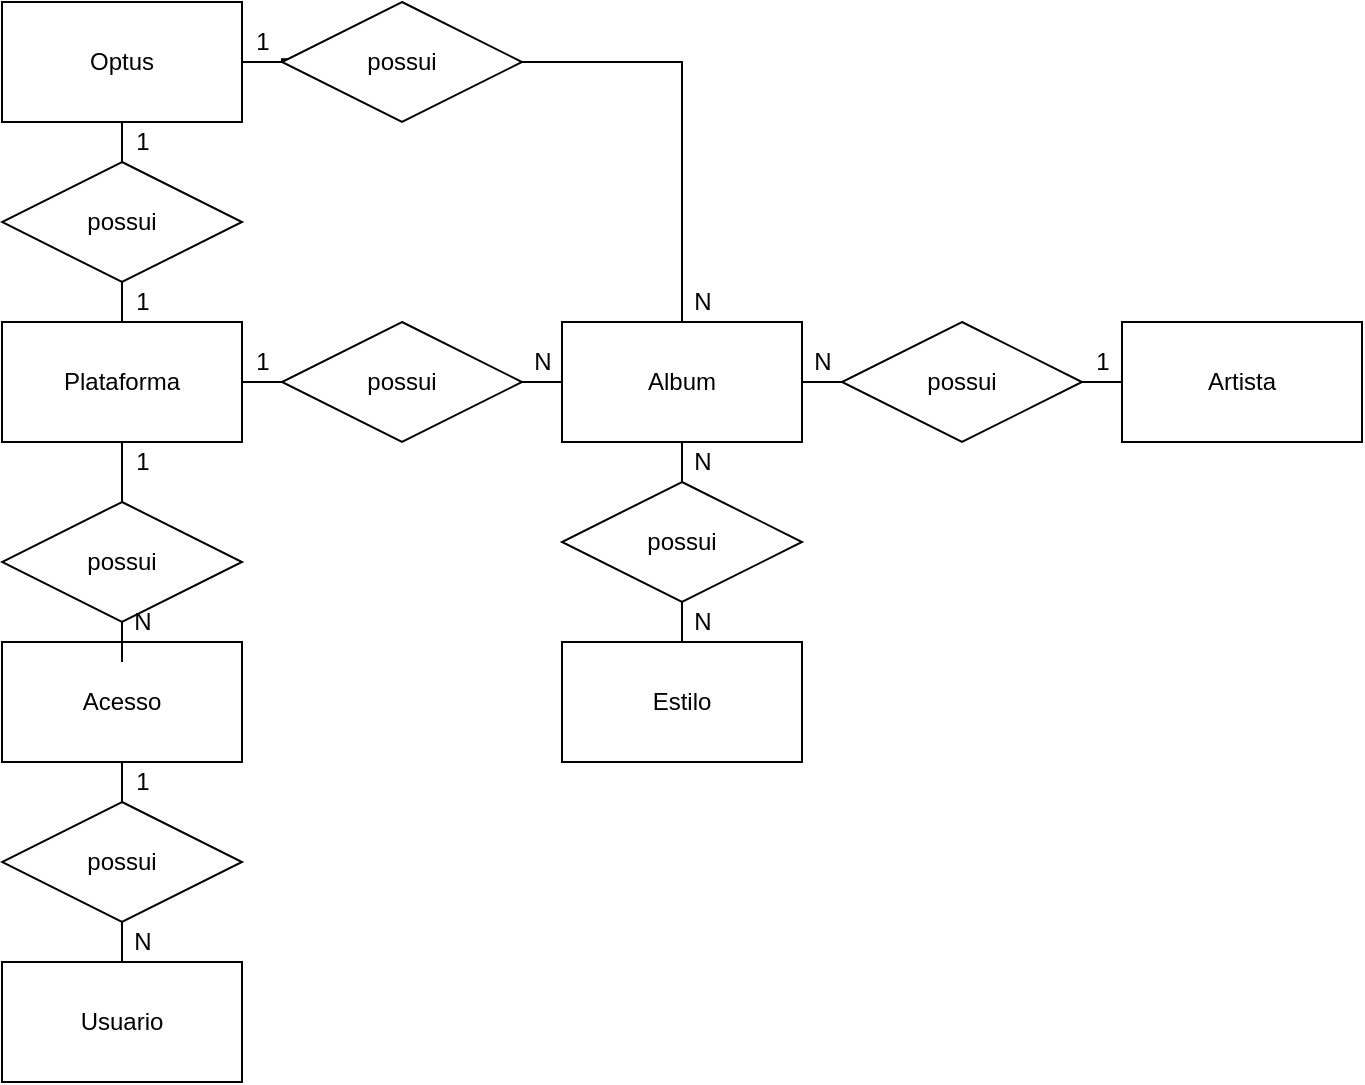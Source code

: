 <mxfile version="14.9.4" type="device"><diagram id="kybtJGs--HuHEd9-77lt" name="MER"><mxGraphModel dx="1185" dy="636" grid="1" gridSize="10" guides="1" tooltips="1" connect="1" arrows="1" fold="1" page="1" pageScale="1" pageWidth="827" pageHeight="1169" math="0" shadow="0"><root><mxCell id="0"/><mxCell id="1" parent="0"/><mxCell id="fK9CbsUoTnq6AJ7WF1QN-9" style="edgeStyle=orthogonalEdgeStyle;rounded=0;orthogonalLoop=1;jettySize=auto;html=1;endArrow=none;endFill=0;" edge="1" parent="1" source="fK9CbsUoTnq6AJ7WF1QN-1" target="fK9CbsUoTnq6AJ7WF1QN-8"><mxGeometry relative="1" as="geometry"/></mxCell><mxCell id="fK9CbsUoTnq6AJ7WF1QN-37" style="edgeStyle=orthogonalEdgeStyle;rounded=0;orthogonalLoop=1;jettySize=auto;html=1;entryX=0.068;entryY=0.476;entryDx=0;entryDy=0;entryPerimeter=0;endArrow=none;endFill=0;" edge="1" parent="1" source="fK9CbsUoTnq6AJ7WF1QN-1" target="fK9CbsUoTnq6AJ7WF1QN-35"><mxGeometry relative="1" as="geometry"/></mxCell><mxCell id="fK9CbsUoTnq6AJ7WF1QN-1" value="Optus" style="rounded=0;whiteSpace=wrap;html=1;" vertex="1" parent="1"><mxGeometry x="74" y="40" width="120" height="60" as="geometry"/></mxCell><mxCell id="fK9CbsUoTnq6AJ7WF1QN-2" value="Artista" style="rounded=0;whiteSpace=wrap;html=1;" vertex="1" parent="1"><mxGeometry x="634" y="200" width="120" height="60" as="geometry"/></mxCell><mxCell id="fK9CbsUoTnq6AJ7WF1QN-15" style="edgeStyle=orthogonalEdgeStyle;rounded=0;orthogonalLoop=1;jettySize=auto;html=1;endArrow=none;endFill=0;" edge="1" parent="1" source="fK9CbsUoTnq6AJ7WF1QN-3" target="fK9CbsUoTnq6AJ7WF1QN-14"><mxGeometry relative="1" as="geometry"/></mxCell><mxCell id="fK9CbsUoTnq6AJ7WF1QN-18" style="edgeStyle=orthogonalEdgeStyle;rounded=0;orthogonalLoop=1;jettySize=auto;html=1;endArrow=none;endFill=0;" edge="1" parent="1" source="fK9CbsUoTnq6AJ7WF1QN-3" target="fK9CbsUoTnq6AJ7WF1QN-17"><mxGeometry relative="1" as="geometry"/></mxCell><mxCell id="fK9CbsUoTnq6AJ7WF1QN-3" value="Album" style="rounded=0;whiteSpace=wrap;html=1;" vertex="1" parent="1"><mxGeometry x="354" y="200" width="120" height="60" as="geometry"/></mxCell><mxCell id="fK9CbsUoTnq6AJ7WF1QN-4" value="Estilo" style="rounded=0;whiteSpace=wrap;html=1;" vertex="1" parent="1"><mxGeometry x="354" y="360" width="120" height="60" as="geometry"/></mxCell><mxCell id="fK9CbsUoTnq6AJ7WF1QN-5" value="Usuario" style="rounded=0;whiteSpace=wrap;html=1;" vertex="1" parent="1"><mxGeometry x="74" y="520" width="120" height="60" as="geometry"/></mxCell><mxCell id="fK9CbsUoTnq6AJ7WF1QN-11" style="edgeStyle=orthogonalEdgeStyle;rounded=0;orthogonalLoop=1;jettySize=auto;html=1;endArrow=none;endFill=0;" edge="1" parent="1" source="fK9CbsUoTnq6AJ7WF1QN-6" target="fK9CbsUoTnq6AJ7WF1QN-3"><mxGeometry relative="1" as="geometry"/></mxCell><mxCell id="fK9CbsUoTnq6AJ7WF1QN-23" style="edgeStyle=orthogonalEdgeStyle;rounded=0;orthogonalLoop=1;jettySize=auto;html=1;endArrow=none;endFill=0;" edge="1" parent="1" source="fK9CbsUoTnq6AJ7WF1QN-6" target="fK9CbsUoTnq6AJ7WF1QN-21"><mxGeometry relative="1" as="geometry"/></mxCell><mxCell id="fK9CbsUoTnq6AJ7WF1QN-6" value="Plataforma" style="rounded=0;whiteSpace=wrap;html=1;" vertex="1" parent="1"><mxGeometry x="74" y="200" width="120" height="60" as="geometry"/></mxCell><mxCell id="fK9CbsUoTnq6AJ7WF1QN-10" style="edgeStyle=orthogonalEdgeStyle;rounded=0;orthogonalLoop=1;jettySize=auto;html=1;endArrow=none;endFill=0;" edge="1" parent="1" source="fK9CbsUoTnq6AJ7WF1QN-8" target="fK9CbsUoTnq6AJ7WF1QN-6"><mxGeometry relative="1" as="geometry"/></mxCell><mxCell id="fK9CbsUoTnq6AJ7WF1QN-8" value="possui" style="shape=rhombus;perimeter=rhombusPerimeter;whiteSpace=wrap;html=1;align=center;" vertex="1" parent="1"><mxGeometry x="74" y="120" width="120" height="60" as="geometry"/></mxCell><mxCell id="fK9CbsUoTnq6AJ7WF1QN-13" value="possui" style="shape=rhombus;perimeter=rhombusPerimeter;whiteSpace=wrap;html=1;align=center;" vertex="1" parent="1"><mxGeometry x="214" y="200" width="120" height="60" as="geometry"/></mxCell><mxCell id="fK9CbsUoTnq6AJ7WF1QN-16" style="edgeStyle=orthogonalEdgeStyle;rounded=0;orthogonalLoop=1;jettySize=auto;html=1;endArrow=none;endFill=0;" edge="1" parent="1" source="fK9CbsUoTnq6AJ7WF1QN-14" target="fK9CbsUoTnq6AJ7WF1QN-2"><mxGeometry relative="1" as="geometry"/></mxCell><mxCell id="fK9CbsUoTnq6AJ7WF1QN-14" value="possui" style="shape=rhombus;perimeter=rhombusPerimeter;whiteSpace=wrap;html=1;align=center;" vertex="1" parent="1"><mxGeometry x="494" y="200" width="120" height="60" as="geometry"/></mxCell><mxCell id="fK9CbsUoTnq6AJ7WF1QN-19" style="edgeStyle=orthogonalEdgeStyle;rounded=0;orthogonalLoop=1;jettySize=auto;html=1;endArrow=none;endFill=0;" edge="1" parent="1" source="fK9CbsUoTnq6AJ7WF1QN-17" target="fK9CbsUoTnq6AJ7WF1QN-4"><mxGeometry relative="1" as="geometry"/></mxCell><mxCell id="fK9CbsUoTnq6AJ7WF1QN-17" value="possui" style="shape=rhombus;perimeter=rhombusPerimeter;whiteSpace=wrap;html=1;align=center;" vertex="1" parent="1"><mxGeometry x="354" y="280" width="120" height="60" as="geometry"/></mxCell><mxCell id="fK9CbsUoTnq6AJ7WF1QN-25" style="edgeStyle=orthogonalEdgeStyle;rounded=0;orthogonalLoop=1;jettySize=auto;html=1;endArrow=none;endFill=0;" edge="1" parent="1" source="fK9CbsUoTnq6AJ7WF1QN-20" target="fK9CbsUoTnq6AJ7WF1QN-22"><mxGeometry relative="1" as="geometry"/></mxCell><mxCell id="fK9CbsUoTnq6AJ7WF1QN-20" value="Acesso" style="rounded=0;whiteSpace=wrap;html=1;" vertex="1" parent="1"><mxGeometry x="74" y="360" width="120" height="60" as="geometry"/></mxCell><mxCell id="fK9CbsUoTnq6AJ7WF1QN-24" style="edgeStyle=orthogonalEdgeStyle;rounded=0;orthogonalLoop=1;jettySize=auto;html=1;endArrow=none;endFill=0;" edge="1" parent="1" source="fK9CbsUoTnq6AJ7WF1QN-21" target="fK9CbsUoTnq6AJ7WF1QN-20"><mxGeometry relative="1" as="geometry"/></mxCell><mxCell id="fK9CbsUoTnq6AJ7WF1QN-21" value="possui" style="shape=rhombus;perimeter=rhombusPerimeter;whiteSpace=wrap;html=1;align=center;" vertex="1" parent="1"><mxGeometry x="74" y="290" width="120" height="60" as="geometry"/></mxCell><mxCell id="fK9CbsUoTnq6AJ7WF1QN-26" style="edgeStyle=orthogonalEdgeStyle;rounded=0;orthogonalLoop=1;jettySize=auto;html=1;endArrow=none;endFill=0;" edge="1" parent="1" source="fK9CbsUoTnq6AJ7WF1QN-22" target="fK9CbsUoTnq6AJ7WF1QN-5"><mxGeometry relative="1" as="geometry"/></mxCell><mxCell id="fK9CbsUoTnq6AJ7WF1QN-22" value="possui" style="shape=rhombus;perimeter=rhombusPerimeter;whiteSpace=wrap;html=1;align=center;" vertex="1" parent="1"><mxGeometry x="74" y="440" width="120" height="60" as="geometry"/></mxCell><mxCell id="fK9CbsUoTnq6AJ7WF1QN-27" value="N" style="text;html=1;align=center;verticalAlign=middle;resizable=0;points=[];autosize=1;strokeColor=none;" vertex="1" parent="1"><mxGeometry x="134" y="340" width="20" height="20" as="geometry"/></mxCell><mxCell id="fK9CbsUoTnq6AJ7WF1QN-28" value="&lt;div&gt;1&lt;/div&gt;" style="text;html=1;align=center;verticalAlign=middle;resizable=0;points=[];autosize=1;strokeColor=none;" vertex="1" parent="1"><mxGeometry x="134" y="100" width="20" height="20" as="geometry"/></mxCell><mxCell id="fK9CbsUoTnq6AJ7WF1QN-29" value="&lt;div&gt;1&lt;/div&gt;" style="text;html=1;align=center;verticalAlign=middle;resizable=0;points=[];autosize=1;strokeColor=none;" vertex="1" parent="1"><mxGeometry x="134" y="180" width="20" height="20" as="geometry"/></mxCell><mxCell id="fK9CbsUoTnq6AJ7WF1QN-30" value="&lt;div&gt;1&lt;/div&gt;" style="text;html=1;align=center;verticalAlign=middle;resizable=0;points=[];autosize=1;strokeColor=none;" vertex="1" parent="1"><mxGeometry x="134" y="420" width="20" height="20" as="geometry"/></mxCell><mxCell id="fK9CbsUoTnq6AJ7WF1QN-31" value="&lt;div&gt;1&lt;/div&gt;" style="text;html=1;align=center;verticalAlign=middle;resizable=0;points=[];autosize=1;strokeColor=none;" vertex="1" parent="1"><mxGeometry x="134" y="260" width="20" height="20" as="geometry"/></mxCell><mxCell id="fK9CbsUoTnq6AJ7WF1QN-32" value="N" style="text;html=1;align=center;verticalAlign=middle;resizable=0;points=[];autosize=1;strokeColor=none;" vertex="1" parent="1"><mxGeometry x="134" y="500" width="20" height="20" as="geometry"/></mxCell><mxCell id="fK9CbsUoTnq6AJ7WF1QN-33" value="&lt;div&gt;1&lt;/div&gt;" style="text;html=1;align=center;verticalAlign=middle;resizable=0;points=[];autosize=1;strokeColor=none;" vertex="1" parent="1"><mxGeometry x="194" y="210" width="20" height="20" as="geometry"/></mxCell><mxCell id="fK9CbsUoTnq6AJ7WF1QN-34" value="N" style="text;html=1;align=center;verticalAlign=middle;resizable=0;points=[];autosize=1;strokeColor=none;" vertex="1" parent="1"><mxGeometry x="334" y="210" width="20" height="20" as="geometry"/></mxCell><mxCell id="fK9CbsUoTnq6AJ7WF1QN-38" style="edgeStyle=orthogonalEdgeStyle;rounded=0;orthogonalLoop=1;jettySize=auto;html=1;endArrow=none;endFill=0;" edge="1" parent="1" source="fK9CbsUoTnq6AJ7WF1QN-35" target="fK9CbsUoTnq6AJ7WF1QN-3"><mxGeometry relative="1" as="geometry"/></mxCell><mxCell id="fK9CbsUoTnq6AJ7WF1QN-35" value="possui" style="shape=rhombus;perimeter=rhombusPerimeter;whiteSpace=wrap;html=1;align=center;" vertex="1" parent="1"><mxGeometry x="214" y="40" width="120" height="60" as="geometry"/></mxCell><mxCell id="fK9CbsUoTnq6AJ7WF1QN-39" value="&lt;div&gt;1&lt;/div&gt;" style="text;html=1;align=center;verticalAlign=middle;resizable=0;points=[];autosize=1;strokeColor=none;" vertex="1" parent="1"><mxGeometry x="194" y="50" width="20" height="20" as="geometry"/></mxCell><mxCell id="fK9CbsUoTnq6AJ7WF1QN-40" value="N" style="text;html=1;align=center;verticalAlign=middle;resizable=0;points=[];autosize=1;strokeColor=none;" vertex="1" parent="1"><mxGeometry x="414" y="180" width="20" height="20" as="geometry"/></mxCell><mxCell id="fK9CbsUoTnq6AJ7WF1QN-41" value="N" style="text;html=1;align=center;verticalAlign=middle;resizable=0;points=[];autosize=1;strokeColor=none;" vertex="1" parent="1"><mxGeometry x="474" y="210" width="20" height="20" as="geometry"/></mxCell><mxCell id="fK9CbsUoTnq6AJ7WF1QN-42" value="&lt;div&gt;1&lt;/div&gt;" style="text;html=1;align=center;verticalAlign=middle;resizable=0;points=[];autosize=1;strokeColor=none;" vertex="1" parent="1"><mxGeometry x="614" y="210" width="20" height="20" as="geometry"/></mxCell><mxCell id="fK9CbsUoTnq6AJ7WF1QN-43" value="N" style="text;html=1;align=center;verticalAlign=middle;resizable=0;points=[];autosize=1;strokeColor=none;" vertex="1" parent="1"><mxGeometry x="414" y="260" width="20" height="20" as="geometry"/></mxCell><mxCell id="fK9CbsUoTnq6AJ7WF1QN-44" value="N" style="text;html=1;align=center;verticalAlign=middle;resizable=0;points=[];autosize=1;strokeColor=none;" vertex="1" parent="1"><mxGeometry x="414" y="340" width="20" height="20" as="geometry"/></mxCell></root></mxGraphModel></diagram></mxfile>